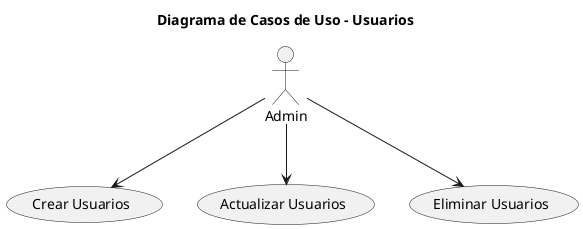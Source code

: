 @startuml 
title Diagrama de Casos de Uso - Usuarios

actor "Admin" as User

usecase "Crear Usuarios" as CrearUsuarios
usecase "Actualizar Usuarios" as ActualizarUsuarios
usecase "Eliminar Usuarios" as EliminarUsuarios

User --> CrearUsuarios
User --> ActualizarUsuarios
User --> EliminarUsuarios

@enduml